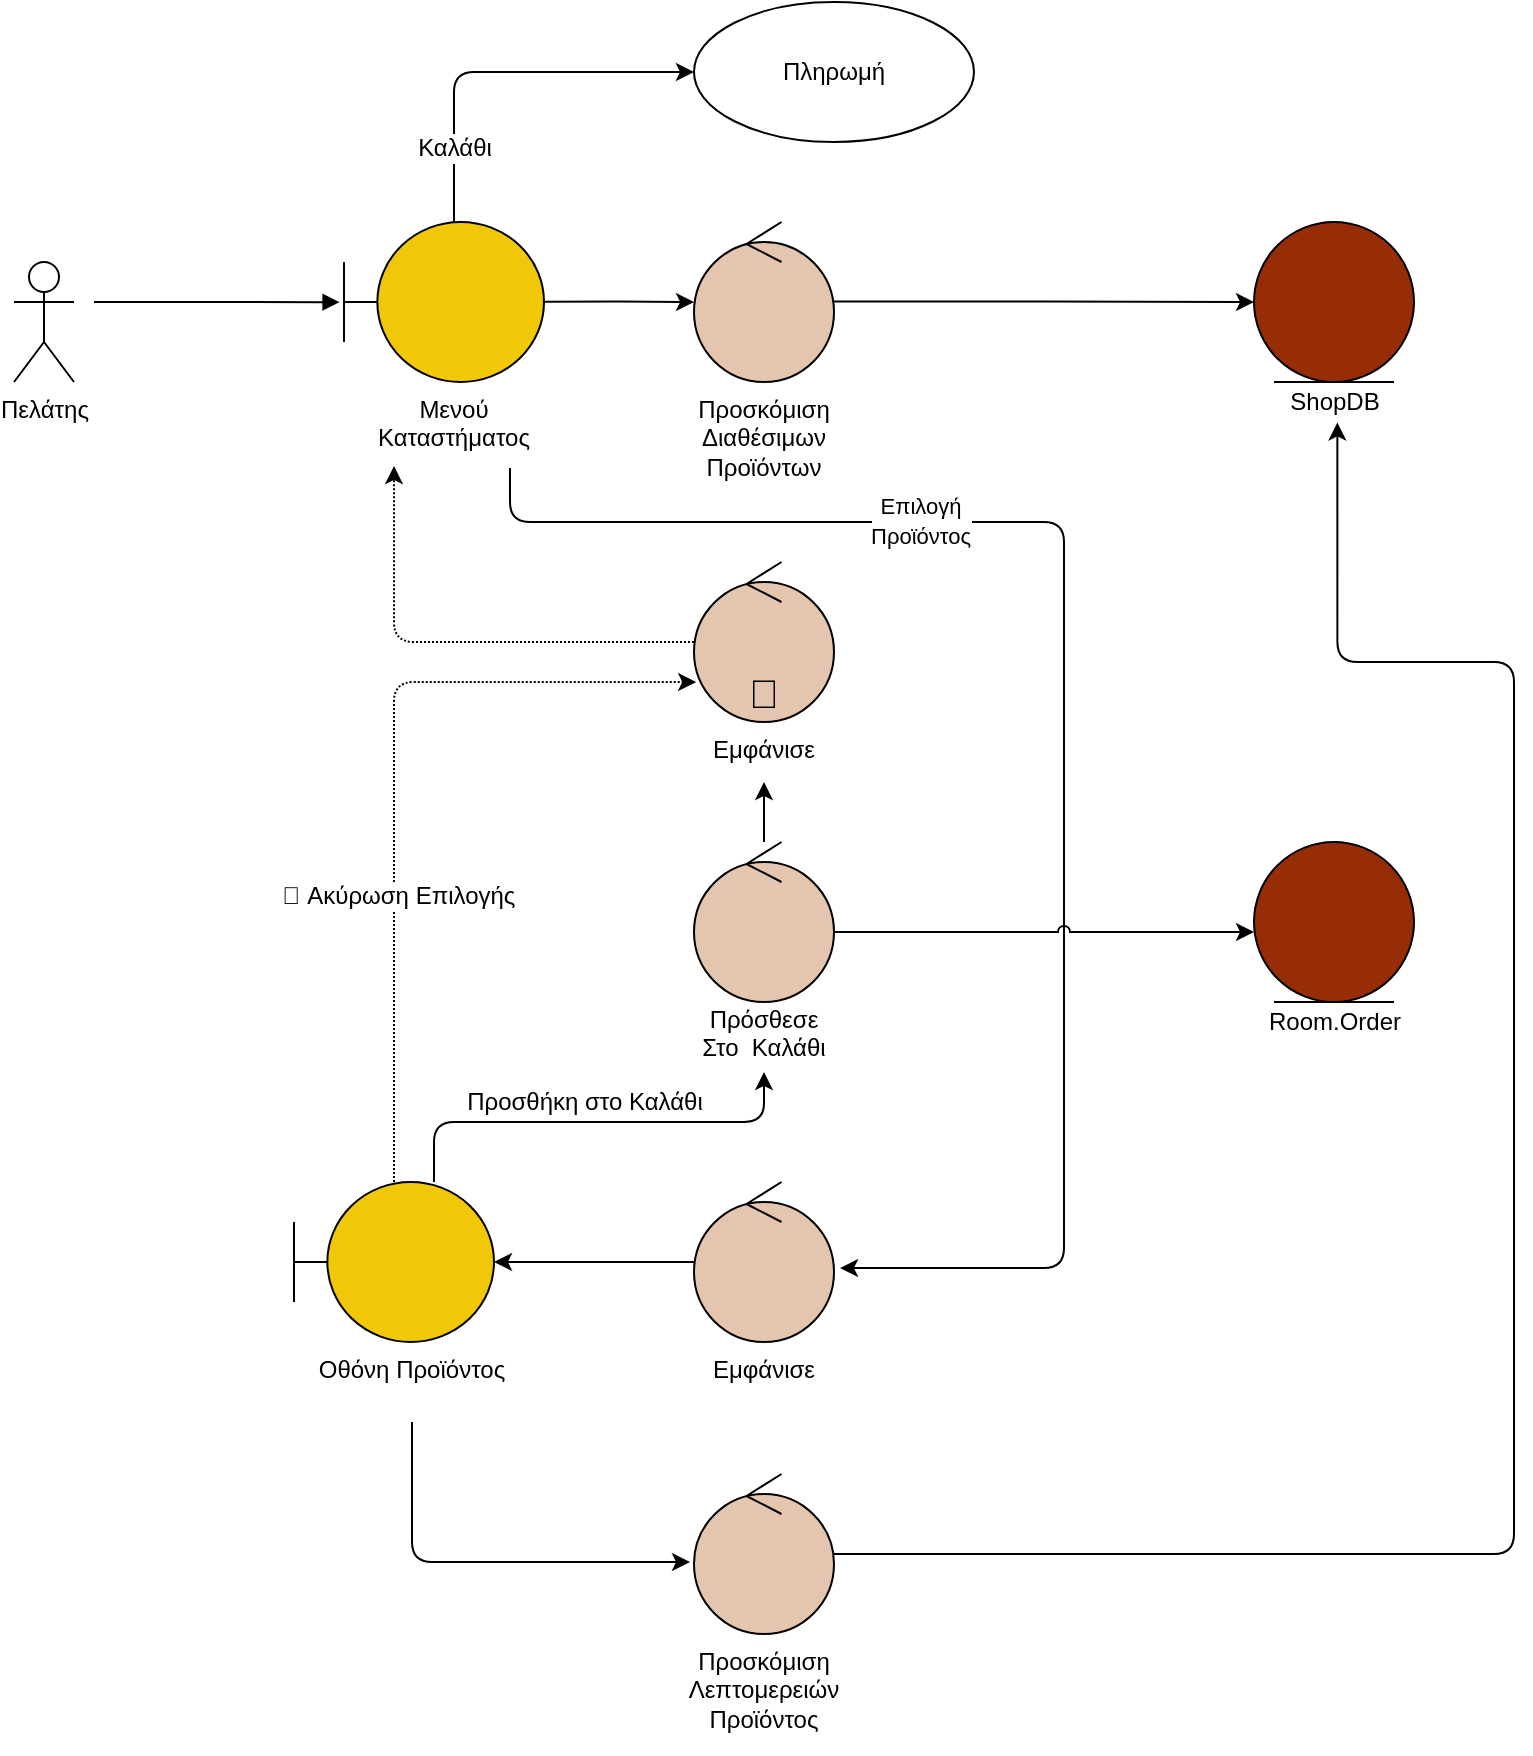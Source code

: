 <mxfile version="18.1.3" type="device"><diagram id="yCyBMPS3MhZm2c-9eRfR" name="Page-1"><mxGraphModel dx="1543" dy="1096" grid="1" gridSize="10" guides="1" tooltips="1" connect="1" arrows="1" fold="1" page="1" pageScale="1" pageWidth="850" pageHeight="1100" math="0" shadow="0"><root><mxCell id="0"/><mxCell id="1" parent="0"/><mxCell id="076iKT_qOLnqT8b4AHd8-4" style="edgeStyle=orthogonalEdgeStyle;rounded=1;orthogonalLoop=1;jettySize=auto;html=1;entryX=1.043;entryY=0.538;entryDx=0;entryDy=0;entryPerimeter=0;" parent="1" target="076iKT_qOLnqT8b4AHd8-19" edge="1"><mxGeometry relative="1" as="geometry"><Array as="points"><mxPoint x="288" y="610"/><mxPoint x="565" y="610"/><mxPoint x="565" y="983"/></Array><mxPoint x="288" y="583" as="sourcePoint"/></mxGeometry></mxCell><mxCell id="SOjsUPqiTwNB0fj96-eq-9" value="&lt;span style=&quot;font-size: 11px;&quot;&gt;Επιλογή&lt;/span&gt;&lt;br style=&quot;font-size: 11px;&quot;&gt;&lt;span style=&quot;font-size: 11px;&quot;&gt;Προϊόντος&lt;/span&gt;" style="edgeLabel;html=1;align=center;verticalAlign=middle;resizable=0;points=[];fontSize=12;labelBackgroundColor=default;" parent="076iKT_qOLnqT8b4AHd8-4" vertex="1" connectable="0"><mxGeometry x="-0.311" y="1" relative="1" as="geometry"><mxPoint x="-40" as="offset"/></mxGeometry></mxCell><mxCell id="076iKT_qOLnqT8b4AHd8-5" style="edgeStyle=orthogonalEdgeStyle;rounded=1;jumpStyle=arc;orthogonalLoop=1;jettySize=auto;html=1;entryX=0;entryY=0.5;entryDx=0;entryDy=0;" parent="1" source="076iKT_qOLnqT8b4AHd8-6" target="SOjsUPqiTwNB0fj96-eq-8" edge="1"><mxGeometry relative="1" as="geometry"><mxPoint x="379.37" y="385.36" as="targetPoint"/><Array as="points"><mxPoint x="260" y="385"/></Array></mxGeometry></mxCell><mxCell id="SOjsUPqiTwNB0fj96-eq-5" value="Καλάθι" style="edgeLabel;html=1;align=center;verticalAlign=middle;resizable=0;points=[];fontSize=12;" parent="076iKT_qOLnqT8b4AHd8-5" vertex="1" connectable="0"><mxGeometry x="-0.618" relative="1" as="geometry"><mxPoint as="offset"/></mxGeometry></mxCell><mxCell id="076iKT_qOLnqT8b4AHd8-6" value="" style="shape=umlBoundary;whiteSpace=wrap;html=1;fillColor=#F0C808;" parent="1" vertex="1"><mxGeometry x="205" y="460" width="100" height="80" as="geometry"/></mxCell><mxCell id="076iKT_qOLnqT8b4AHd8-7" value="" style="html=1;verticalAlign=bottom;endArrow=block;rounded=0;entryX=-0.022;entryY=0.501;entryDx=0;entryDy=0;entryPerimeter=0;labelBackgroundColor=none;" parent="1" target="076iKT_qOLnqT8b4AHd8-6" edge="1"><mxGeometry x="0.189" width="80" relative="1" as="geometry"><mxPoint x="80" y="500" as="sourcePoint"/><mxPoint x="380" y="400" as="targetPoint"/><Array as="points"><mxPoint x="80" y="500"/></Array><mxPoint as="offset"/></mxGeometry></mxCell><mxCell id="076iKT_qOLnqT8b4AHd8-8" style="edgeStyle=orthogonalEdgeStyle;rounded=0;orthogonalLoop=1;jettySize=auto;html=1;exitX=1;exitY=0.498;exitDx=0;exitDy=0;exitPerimeter=0;entryX=0;entryY=0.5;entryDx=0;entryDy=0;entryPerimeter=0;" parent="1" source="076iKT_qOLnqT8b4AHd8-6" target="076iKT_qOLnqT8b4AHd8-9" edge="1"><mxGeometry relative="1" as="geometry"><mxPoint x="460" y="540" as="targetPoint"/></mxGeometry></mxCell><mxCell id="076iKT_qOLnqT8b4AHd8-9" value="" style="ellipse;shape=umlControl;whiteSpace=wrap;html=1;fillColor=#E4C5AF;" parent="1" vertex="1"><mxGeometry x="380" y="460" width="70" height="80" as="geometry"/></mxCell><mxCell id="076iKT_qOLnqT8b4AHd8-10" style="edgeStyle=orthogonalEdgeStyle;rounded=1;orthogonalLoop=1;jettySize=auto;html=1;entryX=0.5;entryY=1;entryDx=0;entryDy=0;" parent="1" source="076iKT_qOLnqT8b4AHd8-12" target="076iKT_qOLnqT8b4AHd8-35" edge="1"><mxGeometry relative="1" as="geometry"><Array as="points"><mxPoint x="250" y="910"/><mxPoint x="415" y="910"/></Array></mxGeometry></mxCell><mxCell id="076iKT_qOLnqT8b4AHd8-11" style="edgeStyle=orthogonalEdgeStyle;rounded=1;orthogonalLoop=1;jettySize=auto;html=1;dashed=1;dashPattern=1 1;entryX=0.015;entryY=0.738;entryDx=0;entryDy=0;entryPerimeter=0;" parent="1" source="076iKT_qOLnqT8b4AHd8-12" target="076iKT_qOLnqT8b4AHd8-21" edge="1"><mxGeometry relative="1" as="geometry"><Array as="points"><mxPoint x="230" y="690"/><mxPoint x="381" y="690"/></Array><mxPoint x="380" y="669" as="targetPoint"/></mxGeometry></mxCell><mxCell id="SOjsUPqiTwNB0fj96-eq-7" value="&lt;span style=&quot;&quot;&gt;🍺&amp;nbsp;&lt;/span&gt;&lt;span style=&quot;&quot;&gt;Ακύρωση Επιλογής&lt;/span&gt;" style="edgeLabel;html=1;align=center;verticalAlign=middle;resizable=0;points=[];fontSize=12;labelBackgroundColor=#FFFFFF;" parent="076iKT_qOLnqT8b4AHd8-11" vertex="1" connectable="0"><mxGeometry x="-0.288" y="-2" relative="1" as="geometry"><mxPoint as="offset"/></mxGeometry></mxCell><mxCell id="076iKT_qOLnqT8b4AHd8-12" value="" style="shape=umlBoundary;whiteSpace=wrap;html=1;fillColor=#F0C808;" parent="1" vertex="1"><mxGeometry x="180" y="940" width="100" height="80" as="geometry"/></mxCell><mxCell id="076iKT_qOLnqT8b4AHd8-13" style="edgeStyle=orthogonalEdgeStyle;rounded=0;orthogonalLoop=1;jettySize=auto;html=1;entryX=0;entryY=0.5;entryDx=0;entryDy=0;exitX=0.998;exitY=0.497;exitDx=0;exitDy=0;exitPerimeter=0;" parent="1" source="076iKT_qOLnqT8b4AHd8-9" target="076iKT_qOLnqT8b4AHd8-15" edge="1"><mxGeometry relative="1" as="geometry"/></mxCell><mxCell id="076iKT_qOLnqT8b4AHd8-15" value="" style="ellipse;shape=umlEntity;whiteSpace=wrap;html=1;fillColor=#972D07;" parent="1" vertex="1"><mxGeometry x="660" y="460" width="80" height="80" as="geometry"/></mxCell><mxCell id="RTPC-9NRbVCTkXUHZLJB-2" style="edgeStyle=orthogonalEdgeStyle;rounded=1;orthogonalLoop=1;jettySize=auto;html=1;entryX=0.528;entryY=1.012;entryDx=0;entryDy=0;entryPerimeter=0;" edge="1" parent="1" source="076iKT_qOLnqT8b4AHd8-17" target="076iKT_qOLnqT8b4AHd8-39"><mxGeometry relative="1" as="geometry"><Array as="points"><mxPoint x="790" y="1126"/><mxPoint x="790" y="680"/><mxPoint x="702" y="680"/></Array></mxGeometry></mxCell><mxCell id="076iKT_qOLnqT8b4AHd8-17" value="" style="ellipse;shape=umlControl;whiteSpace=wrap;html=1;fillColor=#E4C5AF;" parent="1" vertex="1"><mxGeometry x="380" y="1086" width="70" height="80" as="geometry"/></mxCell><mxCell id="076iKT_qOLnqT8b4AHd8-18" style="edgeStyle=orthogonalEdgeStyle;rounded=0;orthogonalLoop=1;jettySize=auto;html=1;" parent="1" source="076iKT_qOLnqT8b4AHd8-19" target="076iKT_qOLnqT8b4AHd8-12" edge="1"><mxGeometry relative="1" as="geometry"/></mxCell><mxCell id="076iKT_qOLnqT8b4AHd8-19" value="" style="ellipse;shape=umlControl;whiteSpace=wrap;html=1;fillColor=#E4C5AF;" parent="1" vertex="1"><mxGeometry x="380" y="940.0" width="70" height="80" as="geometry"/></mxCell><mxCell id="076iKT_qOLnqT8b4AHd8-20" style="edgeStyle=orthogonalEdgeStyle;rounded=1;orthogonalLoop=1;jettySize=auto;html=1;dashed=1;dashPattern=1 1;" parent="1" source="076iKT_qOLnqT8b4AHd8-21" edge="1"><mxGeometry relative="1" as="geometry"><mxPoint x="230" y="582" as="targetPoint"/><Array as="points"><mxPoint x="230" y="670"/></Array></mxGeometry></mxCell><mxCell id="076iKT_qOLnqT8b4AHd8-21" value="" style="ellipse;shape=umlControl;whiteSpace=wrap;html=1;fillColor=#E4C5AF;" parent="1" vertex="1"><mxGeometry x="380" y="630.0" width="70" height="80" as="geometry"/></mxCell><mxCell id="076iKT_qOLnqT8b4AHd8-23" value="Πελάτης" style="shape=umlActor;verticalLabelPosition=bottom;verticalAlign=top;html=1;outlineConnect=0;" parent="1" vertex="1"><mxGeometry x="40" y="480" width="30" height="60" as="geometry"/></mxCell><mxCell id="076iKT_qOLnqT8b4AHd8-24" value="&lt;meta charset=&quot;utf-8&quot;&gt;&lt;span style=&quot;color: rgb(0, 0, 0); font-family: helvetica; font-size: 12px; font-style: normal; font-weight: 400; letter-spacing: normal; text-indent: 0px; text-transform: none; word-spacing: 0px; display: inline; float: none;&quot;&gt;Προσκόμιση&lt;/span&gt;&lt;br style=&quot;color: rgb(0, 0, 0); font-family: helvetica; font-size: 12px; font-style: normal; font-weight: 400; letter-spacing: normal; text-indent: 0px; text-transform: none; word-spacing: 0px;&quot;&gt;&lt;span style=&quot;color: rgb(0, 0, 0); font-family: helvetica; font-size: 12px; font-style: normal; font-weight: 400; letter-spacing: normal; text-indent: 0px; text-transform: none; word-spacing: 0px; display: inline; float: none;&quot;&gt;Διαθέσιμων&lt;/span&gt;&lt;br style=&quot;color: rgb(0, 0, 0); font-family: helvetica; font-size: 12px; font-style: normal; font-weight: 400; letter-spacing: normal; text-indent: 0px; text-transform: none; word-spacing: 0px;&quot;&gt;&lt;span style=&quot;color: rgb(0, 0, 0); font-family: helvetica; font-size: 12px; font-style: normal; font-weight: 400; letter-spacing: normal; text-indent: 0px; text-transform: none; word-spacing: 0px; display: inline; float: none;&quot;&gt;Προϊόντων&lt;/span&gt;" style="text;whiteSpace=wrap;html=1;align=center;labelBackgroundColor=none;" parent="1" vertex="1"><mxGeometry x="365" y="540.0" width="100" height="60" as="geometry"/></mxCell><mxCell id="076iKT_qOLnqT8b4AHd8-26" value="&lt;meta charset=&quot;utf-8&quot;&gt;&lt;span style=&quot;color: rgb(0, 0, 0); font-family: helvetica; font-size: 12px; font-style: normal; font-weight: 400; letter-spacing: normal; text-indent: 0px; text-transform: none; word-spacing: 0px; display: inline; float: none;&quot;&gt;Μενού&lt;/span&gt;&lt;br style=&quot;color: rgb(0, 0, 0); font-family: helvetica; font-size: 12px; font-style: normal; font-weight: 400; letter-spacing: normal; text-indent: 0px; text-transform: none; word-spacing: 0px;&quot;&gt;&lt;span style=&quot;color: rgb(0, 0, 0); font-family: helvetica; font-size: 12px; font-style: normal; font-weight: 400; letter-spacing: normal; text-indent: 0px; text-transform: none; word-spacing: 0px; display: inline; float: none;&quot;&gt;Καταστήματος&lt;/span&gt;" style="text;whiteSpace=wrap;html=1;align=center;labelBackgroundColor=none;" parent="1" vertex="1"><mxGeometry x="205" y="540.0" width="110" height="40" as="geometry"/></mxCell><mxCell id="076iKT_qOLnqT8b4AHd8-27" value="&lt;meta charset=&quot;utf-8&quot;&gt;&lt;span style=&quot;color: rgb(0, 0, 0); font-family: helvetica; font-size: 12px; font-style: normal; font-weight: 400; letter-spacing: normal; text-indent: 0px; text-transform: none; word-spacing: 0px; display: inline; float: none;&quot;&gt;Προσκόμιση&lt;/span&gt;&lt;br style=&quot;color: rgb(0, 0, 0); font-family: helvetica; font-size: 12px; font-style: normal; font-weight: 400; letter-spacing: normal; text-indent: 0px; text-transform: none; word-spacing: 0px;&quot;&gt;&lt;span style=&quot;color: rgb(0, 0, 0); font-family: helvetica; font-size: 12px; font-style: normal; font-weight: 400; letter-spacing: normal; text-indent: 0px; text-transform: none; word-spacing: 0px; display: inline; float: none;&quot;&gt;Λεπτομερειών&lt;/span&gt;&lt;br style=&quot;color: rgb(0, 0, 0); font-family: helvetica; font-size: 12px; font-style: normal; font-weight: 400; letter-spacing: normal; text-indent: 0px; text-transform: none; word-spacing: 0px;&quot;&gt;&lt;span style=&quot;color: rgb(0, 0, 0); font-family: helvetica; font-size: 12px; font-style: normal; font-weight: 400; letter-spacing: normal; text-indent: 0px; text-transform: none; word-spacing: 0px; display: inline; float: none;&quot;&gt;Προϊόντος&lt;/span&gt;" style="text;whiteSpace=wrap;html=1;align=center;labelBackgroundColor=none;" parent="1" vertex="1"><mxGeometry x="360" y="1166" width="110" height="60" as="geometry"/></mxCell><mxCell id="076iKT_qOLnqT8b4AHd8-28" value="&lt;meta charset=&quot;utf-8&quot;&gt;&lt;span style=&quot;color: rgb(0, 0, 0); font-family: helvetica; font-size: 12px; font-style: normal; font-weight: 400; letter-spacing: normal; text-indent: 0px; text-transform: none; word-spacing: 0px; display: inline; float: none;&quot;&gt;Εμφάνισε&lt;/span&gt;" style="text;whiteSpace=wrap;html=1;align=center;labelBackgroundColor=none;" parent="1" vertex="1"><mxGeometry x="375" y="1020" width="80" height="30" as="geometry"/></mxCell><mxCell id="RTPC-9NRbVCTkXUHZLJB-1" style="edgeStyle=orthogonalEdgeStyle;rounded=1;orthogonalLoop=1;jettySize=auto;html=1;" edge="1" parent="1" source="076iKT_qOLnqT8b4AHd8-29"><mxGeometry relative="1" as="geometry"><mxPoint x="378" y="1130" as="targetPoint"/><Array as="points"><mxPoint x="239" y="1130"/><mxPoint x="378" y="1130"/></Array></mxGeometry></mxCell><mxCell id="076iKT_qOLnqT8b4AHd8-29" value="&lt;font face=&quot;helvetica&quot;&gt;Οθόνη Προϊόντος&lt;/font&gt;" style="text;whiteSpace=wrap;html=1;align=center;labelBackgroundColor=none;" parent="1" vertex="1"><mxGeometry x="189" y="1020" width="100" height="40" as="geometry"/></mxCell><mxCell id="076iKT_qOLnqT8b4AHd8-30" value="&lt;meta charset=&quot;utf-8&quot;&gt;&lt;span style=&quot;color: rgb(0, 0, 0); font-family: helvetica; font-size: 12px; font-style: normal; font-weight: 400; letter-spacing: normal; text-indent: 0px; text-transform: none; word-spacing: 0px; display: inline; float: none;&quot;&gt;Εμφάνισε&lt;/span&gt;" style="text;whiteSpace=wrap;html=1;align=center;labelBackgroundColor=none;" parent="1" vertex="1"><mxGeometry x="375" y="710.0" width="80" height="30" as="geometry"/></mxCell><mxCell id="076iKT_qOLnqT8b4AHd8-31" value="" style="ellipse;shape=umlEntity;whiteSpace=wrap;html=1;fillColor=#972D07;" parent="1" vertex="1"><mxGeometry x="660" y="770.0" width="80" height="80" as="geometry"/></mxCell><mxCell id="076iKT_qOLnqT8b4AHd8-32" style="edgeStyle=orthogonalEdgeStyle;rounded=1;orthogonalLoop=1;jettySize=auto;html=1;jumpStyle=arc;exitX=1.002;exitY=0.562;exitDx=0;exitDy=0;exitPerimeter=0;" parent="1" source="076iKT_qOLnqT8b4AHd8-34" edge="1"><mxGeometry relative="1" as="geometry"><mxPoint x="660" y="815" as="targetPoint"/><mxPoint x="450" y="840" as="sourcePoint"/><Array as="points"><mxPoint x="660" y="815"/></Array></mxGeometry></mxCell><mxCell id="076iKT_qOLnqT8b4AHd8-33" style="edgeStyle=orthogonalEdgeStyle;rounded=1;orthogonalLoop=1;jettySize=auto;html=1;" parent="1" source="076iKT_qOLnqT8b4AHd8-34" target="076iKT_qOLnqT8b4AHd8-30" edge="1"><mxGeometry relative="1" as="geometry"/></mxCell><mxCell id="076iKT_qOLnqT8b4AHd8-34" value="" style="ellipse;shape=umlControl;whiteSpace=wrap;html=1;fillColor=#E4C5AF;" parent="1" vertex="1"><mxGeometry x="380" y="770.0" width="70" height="80" as="geometry"/></mxCell><mxCell id="076iKT_qOLnqT8b4AHd8-35" value="&lt;span style=&quot;color: rgb(0, 0, 0); font-family: helvetica; font-size: 12px; font-style: normal; font-weight: 400; letter-spacing: normal; text-indent: 0px; text-transform: none; word-spacing: 0px; display: inline; float: none;&quot;&gt;Πρόσθεσε&lt;br&gt;Στο&amp;nbsp; Καλάθι&lt;br&gt;&lt;/span&gt;" style="text;whiteSpace=wrap;html=1;align=center;labelBackgroundColor=none;" parent="1" vertex="1"><mxGeometry x="375" y="845.0" width="80" height="40" as="geometry"/></mxCell><mxCell id="076iKT_qOLnqT8b4AHd8-39" value="ShopDB" style="text;html=1;align=center;verticalAlign=middle;resizable=0;points=[];autosize=1;strokeColor=none;fillColor=none;" parent="1" vertex="1"><mxGeometry x="670" y="540" width="60" height="20" as="geometry"/></mxCell><mxCell id="076iKT_qOLnqT8b4AHd8-40" value="Room.Order" style="text;html=1;align=center;verticalAlign=middle;resizable=0;points=[];autosize=1;strokeColor=none;fillColor=none;" parent="1" vertex="1"><mxGeometry x="660" y="850" width="80" height="20" as="geometry"/></mxCell><mxCell id="076iKT_qOLnqT8b4AHd8-44" value="Προσθήκη στο Καλάθι" style="text;html=1;align=center;verticalAlign=middle;resizable=0;points=[];autosize=1;strokeColor=none;fillColor=none;" parent="1" vertex="1"><mxGeometry x="260" y="890" width="130" height="20" as="geometry"/></mxCell><mxCell id="SOjsUPqiTwNB0fj96-eq-2" value="🍺" style="text;whiteSpace=wrap;html=1;align=center;verticalAlign=middle;fontSize=20;" parent="1" vertex="1"><mxGeometry x="395" y="680" width="40" height="30" as="geometry"/></mxCell><mxCell id="SOjsUPqiTwNB0fj96-eq-8" value="Πληρωμή" style="ellipse;whiteSpace=wrap;html=1;labelBackgroundColor=#FFFFFF;fontSize=12;" parent="1" vertex="1"><mxGeometry x="380" y="350" width="140" height="70" as="geometry"/></mxCell></root></mxGraphModel></diagram></mxfile>
